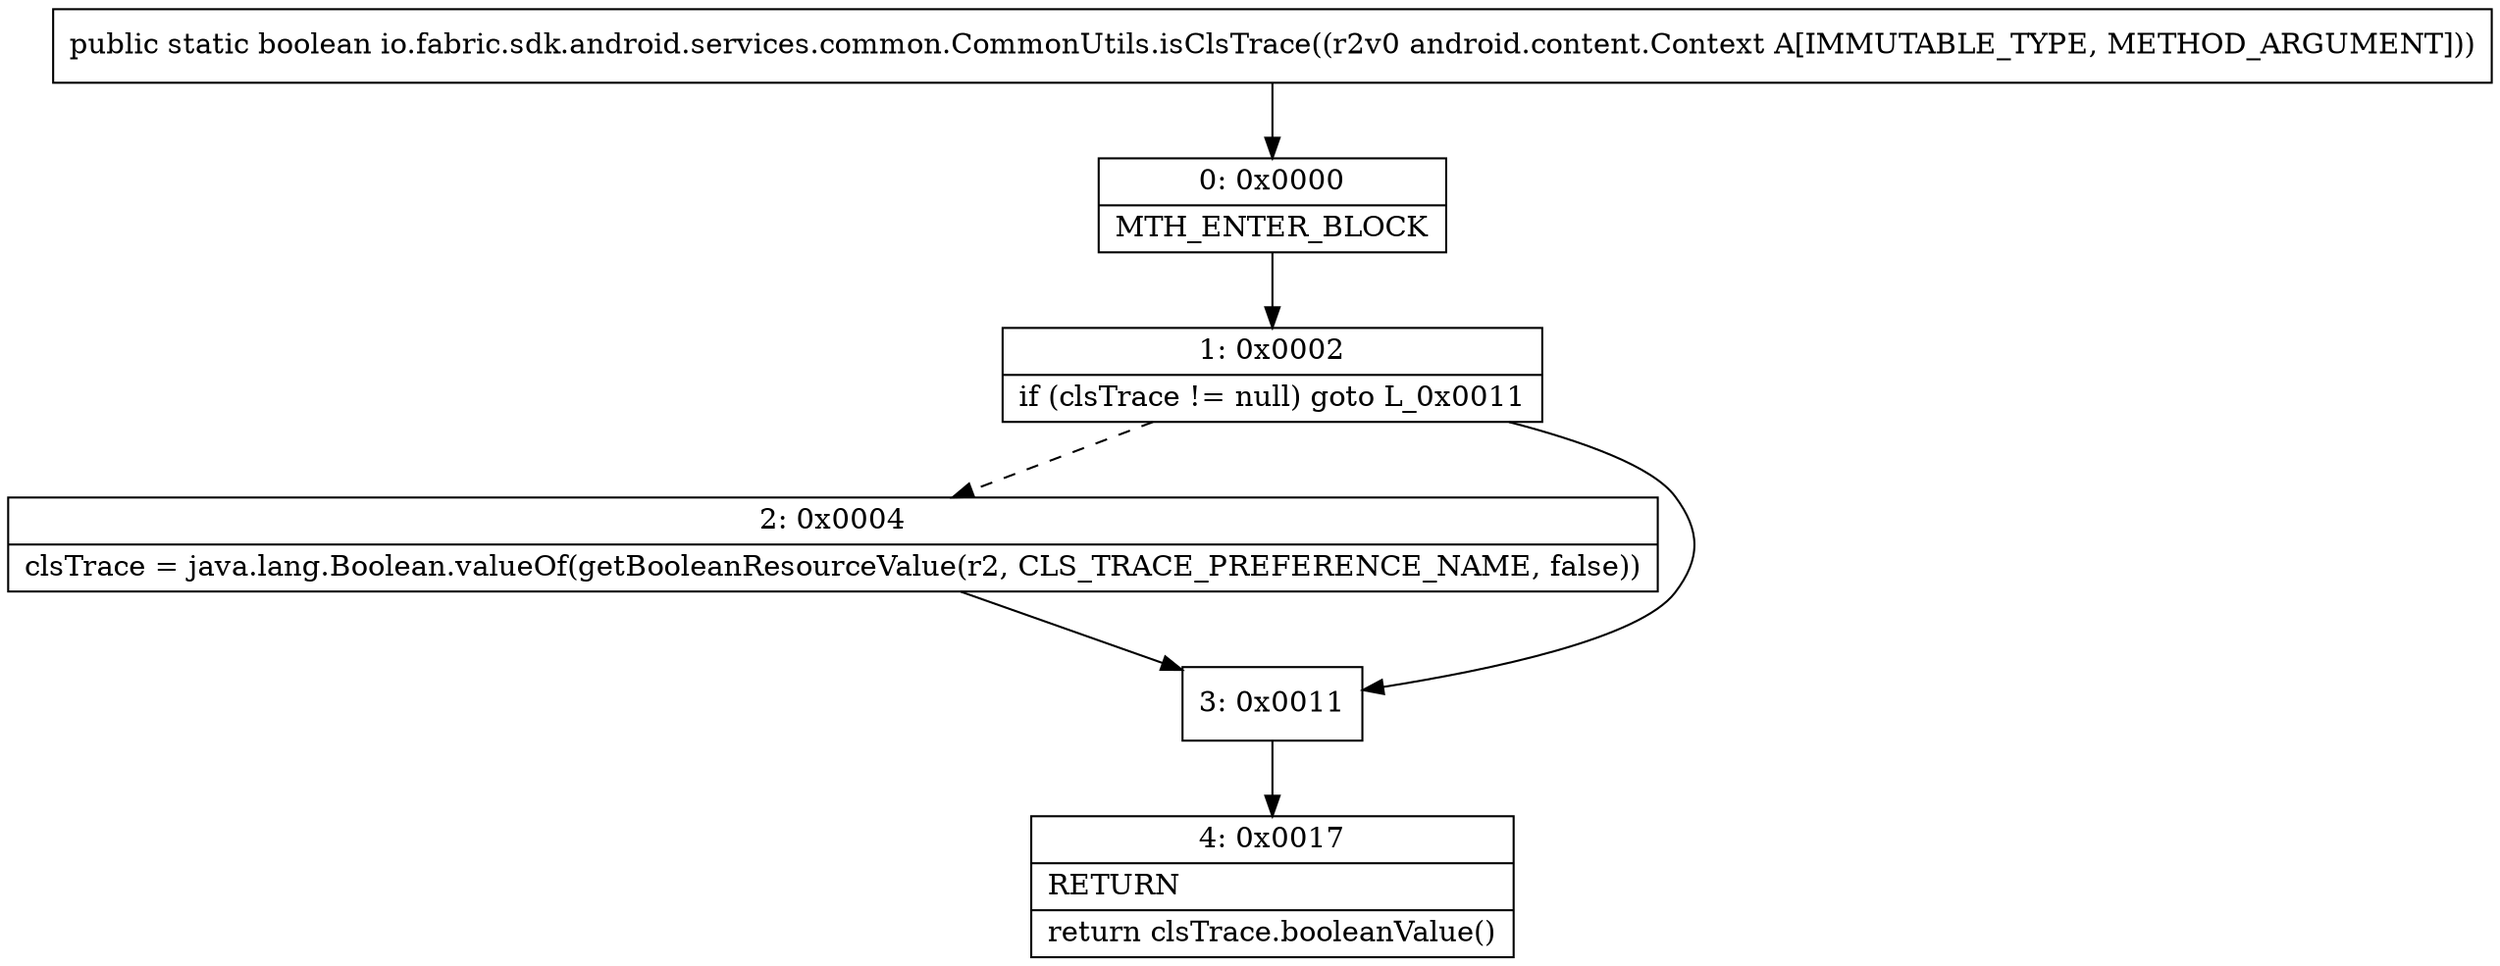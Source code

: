 digraph "CFG forio.fabric.sdk.android.services.common.CommonUtils.isClsTrace(Landroid\/content\/Context;)Z" {
Node_0 [shape=record,label="{0\:\ 0x0000|MTH_ENTER_BLOCK\l}"];
Node_1 [shape=record,label="{1\:\ 0x0002|if (clsTrace != null) goto L_0x0011\l}"];
Node_2 [shape=record,label="{2\:\ 0x0004|clsTrace = java.lang.Boolean.valueOf(getBooleanResourceValue(r2, CLS_TRACE_PREFERENCE_NAME, false))\l}"];
Node_3 [shape=record,label="{3\:\ 0x0011}"];
Node_4 [shape=record,label="{4\:\ 0x0017|RETURN\l|return clsTrace.booleanValue()\l}"];
MethodNode[shape=record,label="{public static boolean io.fabric.sdk.android.services.common.CommonUtils.isClsTrace((r2v0 android.content.Context A[IMMUTABLE_TYPE, METHOD_ARGUMENT])) }"];
MethodNode -> Node_0;
Node_0 -> Node_1;
Node_1 -> Node_2[style=dashed];
Node_1 -> Node_3;
Node_2 -> Node_3;
Node_3 -> Node_4;
}

